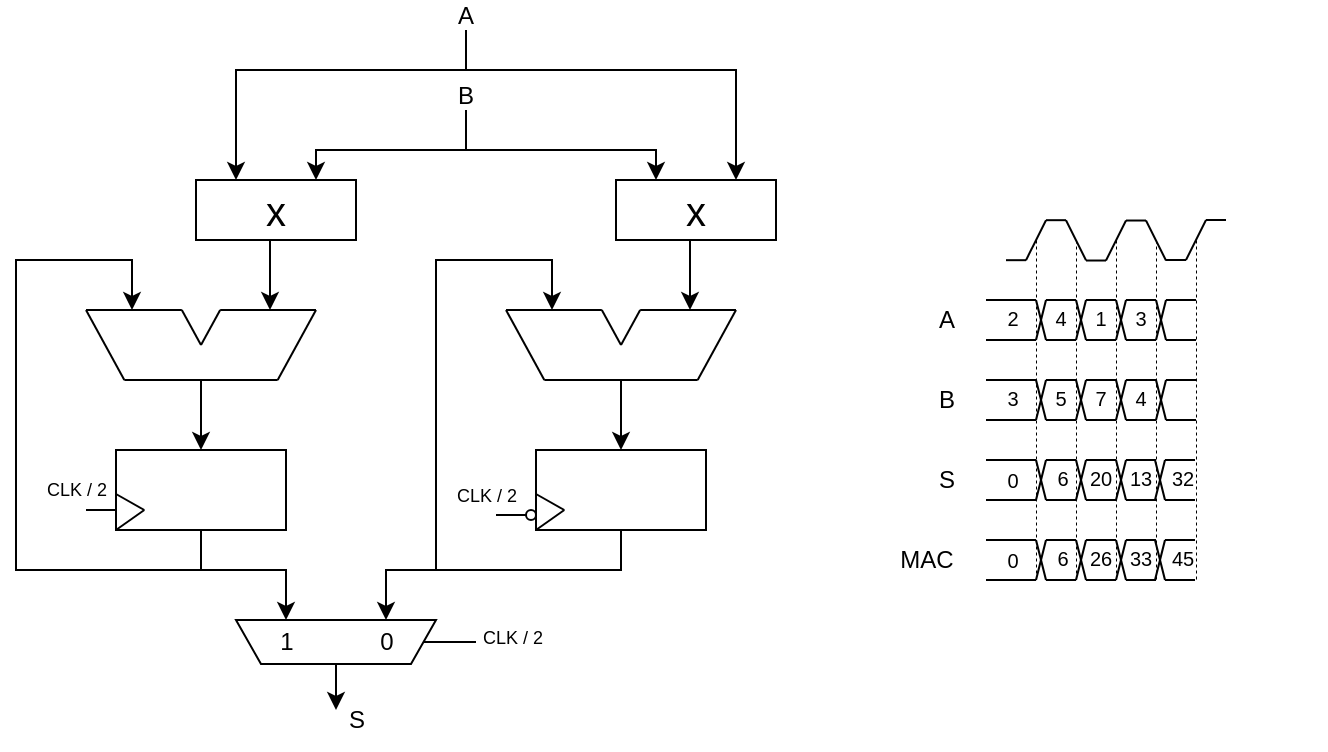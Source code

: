 <mxfile version="22.1.11" type="device">
  <diagram name="Pagina-1" id="aMgr-Xb3KxcsmVH89gSf">
    <mxGraphModel dx="899" dy="664" grid="1" gridSize="5" guides="1" tooltips="1" connect="1" arrows="1" fold="1" page="1" pageScale="1" pageWidth="1169" pageHeight="827" math="0" shadow="0">
      <root>
        <mxCell id="0" />
        <mxCell id="1" parent="0" />
        <mxCell id="yQk6izIEa5HROMqP-3UN-114" style="edgeStyle=orthogonalEdgeStyle;rounded=0;orthogonalLoop=1;jettySize=auto;html=1;entryX=0.25;entryY=0;entryDx=0;entryDy=0;" parent="1" target="yQk6izIEa5HROMqP-3UN-28" edge="1">
          <mxGeometry relative="1" as="geometry">
            <Array as="points">
              <mxPoint x="515" y="85" />
              <mxPoint x="400" y="85" />
            </Array>
            <mxPoint x="515" y="70" as="sourcePoint" />
          </mxGeometry>
        </mxCell>
        <mxCell id="yQk6izIEa5HROMqP-3UN-115" style="edgeStyle=orthogonalEdgeStyle;rounded=0;orthogonalLoop=1;jettySize=auto;html=1;entryX=0.75;entryY=0;entryDx=0;entryDy=0;exitX=0.5;exitY=1;exitDx=0;exitDy=0;" parent="1" source="edqAift9cB1q6xz6t763-1" target="yQk6izIEa5HROMqP-3UN-80" edge="1">
          <mxGeometry relative="1" as="geometry">
            <Array as="points">
              <mxPoint x="515" y="85" />
              <mxPoint x="650" y="85" />
            </Array>
            <mxPoint x="515" y="70" as="sourcePoint" />
          </mxGeometry>
        </mxCell>
        <mxCell id="yQk6izIEa5HROMqP-3UN-112" style="edgeStyle=orthogonalEdgeStyle;rounded=0;orthogonalLoop=1;jettySize=auto;html=1;entryX=0.25;entryY=0;entryDx=0;entryDy=0;" parent="1" target="yQk6izIEa5HROMqP-3UN-80" edge="1">
          <mxGeometry relative="1" as="geometry">
            <Array as="points">
              <mxPoint x="515" y="125" />
              <mxPoint x="610" y="125" />
            </Array>
            <mxPoint x="515" y="106" as="sourcePoint" />
          </mxGeometry>
        </mxCell>
        <mxCell id="yQk6izIEa5HROMqP-3UN-113" style="edgeStyle=orthogonalEdgeStyle;rounded=0;orthogonalLoop=1;jettySize=auto;html=1;entryX=0.75;entryY=0;entryDx=0;entryDy=0;exitX=0.5;exitY=1;exitDx=0;exitDy=0;" parent="1" source="edqAift9cB1q6xz6t763-2" target="yQk6izIEa5HROMqP-3UN-28" edge="1">
          <mxGeometry relative="1" as="geometry">
            <Array as="points">
              <mxPoint x="515" y="125" />
              <mxPoint x="440" y="125" />
            </Array>
            <mxPoint x="515" y="106" as="sourcePoint" />
          </mxGeometry>
        </mxCell>
        <mxCell id="yQk6izIEa5HROMqP-3UN-61" value="" style="group" parent="1" vertex="1" connectable="0">
          <mxGeometry x="290" y="140" width="273" height="241" as="geometry" />
        </mxCell>
        <mxCell id="yQk6izIEa5HROMqP-3UN-18" style="edgeStyle=orthogonalEdgeStyle;rounded=0;orthogonalLoop=1;jettySize=auto;html=1;entryX=0.5;entryY=0;entryDx=0;entryDy=0;" parent="yQk6izIEa5HROMqP-3UN-61" source="yQk6izIEa5HROMqP-3UN-1" target="yQk6izIEa5HROMqP-3UN-13" edge="1">
          <mxGeometry relative="1" as="geometry" />
        </mxCell>
        <mxCell id="yQk6izIEa5HROMqP-3UN-1" value="" style="group;direction=east;rotation=0;movable=1;resizable=1;rotatable=1;deletable=1;editable=1;locked=0;connectable=1;points=[[0,0,0,0,0],[0,0.25,0,0,0],[0,0.5,0,0,0],[0,0.75,0,0,0],[0,1,0,0,0],[0.2,0,0,0,0],[0.25,1,0,0,0],[0.5,0,0,0,0],[0.5,1,0,0,0],[0.75,1,0,0,0],[0.8,0,0,0,0],[1,0,0,0,0],[1,0.25,0,0,0],[1,0.5,0,0,0],[1,0.75,0,0,0],[1,1,0,0,0]];" parent="yQk6izIEa5HROMqP-3UN-61" vertex="1" connectable="0">
          <mxGeometry x="35" y="65" width="115" height="35" as="geometry" />
        </mxCell>
        <mxCell id="yQk6izIEa5HROMqP-3UN-2" value="" style="endArrow=none;html=1;rounded=0;curved=1;" parent="yQk6izIEa5HROMqP-3UN-1" edge="1">
          <mxGeometry width="50" height="50" relative="1" as="geometry">
            <mxPoint as="sourcePoint" />
            <mxPoint x="47.917" as="targetPoint" />
          </mxGeometry>
        </mxCell>
        <mxCell id="yQk6izIEa5HROMqP-3UN-3" value="" style="endArrow=none;html=1;rounded=0;curved=1;" parent="yQk6izIEa5HROMqP-3UN-1" edge="1">
          <mxGeometry width="50" height="50" relative="1" as="geometry">
            <mxPoint x="47.917" as="sourcePoint" />
            <mxPoint x="57.5" y="17.5" as="targetPoint" />
          </mxGeometry>
        </mxCell>
        <mxCell id="yQk6izIEa5HROMqP-3UN-4" value="" style="endArrow=none;html=1;rounded=0;curved=1;" parent="yQk6izIEa5HROMqP-3UN-1" edge="1">
          <mxGeometry width="50" height="50" relative="1" as="geometry">
            <mxPoint x="57.5" y="17.5" as="sourcePoint" />
            <mxPoint x="67.083" as="targetPoint" />
          </mxGeometry>
        </mxCell>
        <mxCell id="yQk6izIEa5HROMqP-3UN-5" value="" style="endArrow=none;html=1;rounded=0;curved=1;" parent="yQk6izIEa5HROMqP-3UN-1" edge="1">
          <mxGeometry width="50" height="50" relative="1" as="geometry">
            <mxPoint x="67.083" as="sourcePoint" />
            <mxPoint x="115" as="targetPoint" />
          </mxGeometry>
        </mxCell>
        <mxCell id="yQk6izIEa5HROMqP-3UN-6" value="" style="endArrow=none;html=1;rounded=0;curved=1;" parent="yQk6izIEa5HROMqP-3UN-1" edge="1">
          <mxGeometry width="50" height="50" relative="1" as="geometry">
            <mxPoint x="19.167" y="35.0" as="sourcePoint" />
            <mxPoint as="targetPoint" />
          </mxGeometry>
        </mxCell>
        <mxCell id="yQk6izIEa5HROMqP-3UN-7" value="" style="endArrow=none;html=1;rounded=0;curved=1;" parent="yQk6izIEa5HROMqP-3UN-1" edge="1">
          <mxGeometry width="50" height="50" relative="1" as="geometry">
            <mxPoint x="19.167" y="35.0" as="sourcePoint" />
            <mxPoint x="95.833" y="35.0" as="targetPoint" />
          </mxGeometry>
        </mxCell>
        <mxCell id="yQk6izIEa5HROMqP-3UN-8" value="" style="endArrow=none;html=1;rounded=0;" parent="yQk6izIEa5HROMqP-3UN-1" edge="1">
          <mxGeometry width="50" height="50" relative="1" as="geometry">
            <mxPoint x="115" as="sourcePoint" />
            <mxPoint x="95.833" y="35.0" as="targetPoint" />
            <Array as="points" />
          </mxGeometry>
        </mxCell>
        <mxCell id="yQk6izIEa5HROMqP-3UN-19" value="" style="group" parent="yQk6izIEa5HROMqP-3UN-61" vertex="1" connectable="0">
          <mxGeometry x="50" y="135" width="85" height="40" as="geometry" />
        </mxCell>
        <mxCell id="yQk6izIEa5HROMqP-3UN-102" style="edgeStyle=orthogonalEdgeStyle;rounded=0;orthogonalLoop=1;jettySize=auto;html=1;exitX=0;exitY=0.75;exitDx=0;exitDy=0;endArrow=none;endFill=0;" parent="yQk6izIEa5HROMqP-3UN-19" source="yQk6izIEa5HROMqP-3UN-13" edge="1">
          <mxGeometry relative="1" as="geometry">
            <mxPoint x="-15" y="30.19" as="targetPoint" />
          </mxGeometry>
        </mxCell>
        <mxCell id="yQk6izIEa5HROMqP-3UN-13" value="" style="rounded=0;whiteSpace=wrap;html=1;" parent="yQk6izIEa5HROMqP-3UN-19" vertex="1">
          <mxGeometry width="85" height="40" as="geometry" />
        </mxCell>
        <mxCell id="yQk6izIEa5HROMqP-3UN-14" value="" style="endArrow=none;html=1;rounded=0;curved=1;" parent="yQk6izIEa5HROMqP-3UN-19" edge="1">
          <mxGeometry width="50" height="50" relative="1" as="geometry">
            <mxPoint y="40" as="sourcePoint" />
            <mxPoint x="14.167" y="30" as="targetPoint" />
          </mxGeometry>
        </mxCell>
        <mxCell id="yQk6izIEa5HROMqP-3UN-15" value="" style="endArrow=none;html=1;rounded=0;curved=1;" parent="yQk6izIEa5HROMqP-3UN-19" edge="1">
          <mxGeometry width="50" height="50" relative="1" as="geometry">
            <mxPoint y="22" as="sourcePoint" />
            <mxPoint x="14.167" y="30" as="targetPoint" />
          </mxGeometry>
        </mxCell>
        <mxCell id="yQk6izIEa5HROMqP-3UN-20" style="edgeStyle=orthogonalEdgeStyle;rounded=0;orthogonalLoop=1;jettySize=auto;html=1;entryX=0.2;entryY=0;entryDx=0;entryDy=0;entryPerimeter=0;exitX=0.5;exitY=1;exitDx=0;exitDy=0;" parent="yQk6izIEa5HROMqP-3UN-61" source="yQk6izIEa5HROMqP-3UN-13" target="yQk6izIEa5HROMqP-3UN-1" edge="1">
          <mxGeometry relative="1" as="geometry">
            <mxPoint x="90.0" y="230" as="targetPoint" />
            <mxPoint x="90" y="180" as="sourcePoint" />
            <Array as="points">
              <mxPoint x="93" y="195" />
              <mxPoint y="195" />
              <mxPoint y="40" />
              <mxPoint x="58" y="40" />
            </Array>
          </mxGeometry>
        </mxCell>
        <mxCell id="yQk6izIEa5HROMqP-3UN-26" style="edgeStyle=orthogonalEdgeStyle;rounded=0;orthogonalLoop=1;jettySize=auto;html=1;entryX=0.8;entryY=0;entryDx=0;entryDy=0;entryPerimeter=0;exitX=0.5;exitY=1;exitDx=0;exitDy=0;" parent="yQk6izIEa5HROMqP-3UN-61" source="yQk6izIEa5HROMqP-3UN-28" target="yQk6izIEa5HROMqP-3UN-1" edge="1">
          <mxGeometry relative="1" as="geometry">
            <mxPoint x="125" as="sourcePoint" />
          </mxGeometry>
        </mxCell>
        <mxCell id="yQk6izIEa5HROMqP-3UN-28" value="&lt;font style=&quot;font-size: 20px;&quot;&gt;x&lt;/font&gt;" style="rounded=0;whiteSpace=wrap;html=1;rotation=0;" parent="yQk6izIEa5HROMqP-3UN-61" vertex="1">
          <mxGeometry x="90" width="80" height="30" as="geometry" />
        </mxCell>
        <mxCell id="yQk6izIEa5HROMqP-3UN-116" value="CLK / 2" style="text;html=1;align=center;verticalAlign=middle;resizable=0;points=[];autosize=1;strokeColor=none;fillColor=none;fontSize=9;" parent="yQk6izIEa5HROMqP-3UN-61" vertex="1">
          <mxGeometry x="223" y="216" width="50" height="25" as="geometry" />
        </mxCell>
        <mxCell id="yQk6izIEa5HROMqP-3UN-118" value="CLK / 2" style="text;html=1;align=center;verticalAlign=middle;resizable=0;points=[];autosize=1;strokeColor=none;fillColor=none;fontSize=9;" parent="yQk6izIEa5HROMqP-3UN-61" vertex="1">
          <mxGeometry x="5" y="142.5" width="50" height="25" as="geometry" />
        </mxCell>
        <mxCell id="yQk6izIEa5HROMqP-3UN-64" value="" style="group" parent="1" vertex="1" connectable="0">
          <mxGeometry x="500" y="140.0" width="170" height="195" as="geometry" />
        </mxCell>
        <mxCell id="yQk6izIEa5HROMqP-3UN-65" style="edgeStyle=orthogonalEdgeStyle;rounded=0;orthogonalLoop=1;jettySize=auto;html=1;entryX=0.5;entryY=0;entryDx=0;entryDy=0;" parent="yQk6izIEa5HROMqP-3UN-64" source="yQk6izIEa5HROMqP-3UN-66" target="yQk6izIEa5HROMqP-3UN-75" edge="1">
          <mxGeometry relative="1" as="geometry" />
        </mxCell>
        <mxCell id="yQk6izIEa5HROMqP-3UN-66" value="" style="group;direction=east;rotation=0;movable=1;resizable=1;rotatable=1;deletable=1;editable=1;locked=0;connectable=1;points=[[0,0,0,0,0],[0,0.25,0,0,0],[0,0.5,0,0,0],[0,0.75,0,0,0],[0,1,0,0,0],[0.2,0,0,0,0],[0.25,1,0,0,0],[0.5,0,0,0,0],[0.5,1,0,0,0],[0.75,1,0,0,0],[0.8,0,0,0,0],[1,0,0,0,0],[1,0.25,0,0,0],[1,0.5,0,0,0],[1,0.75,0,0,0],[1,1,0,0,0]];" parent="yQk6izIEa5HROMqP-3UN-64" vertex="1" connectable="0">
          <mxGeometry x="35" y="65" width="115" height="35" as="geometry" />
        </mxCell>
        <mxCell id="yQk6izIEa5HROMqP-3UN-67" value="" style="endArrow=none;html=1;rounded=0;curved=1;" parent="yQk6izIEa5HROMqP-3UN-66" edge="1">
          <mxGeometry width="50" height="50" relative="1" as="geometry">
            <mxPoint as="sourcePoint" />
            <mxPoint x="47.917" as="targetPoint" />
          </mxGeometry>
        </mxCell>
        <mxCell id="yQk6izIEa5HROMqP-3UN-68" value="" style="endArrow=none;html=1;rounded=0;curved=1;" parent="yQk6izIEa5HROMqP-3UN-66" edge="1">
          <mxGeometry width="50" height="50" relative="1" as="geometry">
            <mxPoint x="47.917" as="sourcePoint" />
            <mxPoint x="57.5" y="17.5" as="targetPoint" />
          </mxGeometry>
        </mxCell>
        <mxCell id="yQk6izIEa5HROMqP-3UN-69" value="" style="endArrow=none;html=1;rounded=0;curved=1;" parent="yQk6izIEa5HROMqP-3UN-66" edge="1">
          <mxGeometry width="50" height="50" relative="1" as="geometry">
            <mxPoint x="57.5" y="17.5" as="sourcePoint" />
            <mxPoint x="67.083" as="targetPoint" />
          </mxGeometry>
        </mxCell>
        <mxCell id="yQk6izIEa5HROMqP-3UN-70" value="" style="endArrow=none;html=1;rounded=0;curved=1;" parent="yQk6izIEa5HROMqP-3UN-66" edge="1">
          <mxGeometry width="50" height="50" relative="1" as="geometry">
            <mxPoint x="67.083" as="sourcePoint" />
            <mxPoint x="115" as="targetPoint" />
          </mxGeometry>
        </mxCell>
        <mxCell id="yQk6izIEa5HROMqP-3UN-71" value="" style="endArrow=none;html=1;rounded=0;curved=1;" parent="yQk6izIEa5HROMqP-3UN-66" edge="1">
          <mxGeometry width="50" height="50" relative="1" as="geometry">
            <mxPoint x="19.167" y="35.0" as="sourcePoint" />
            <mxPoint as="targetPoint" />
          </mxGeometry>
        </mxCell>
        <mxCell id="yQk6izIEa5HROMqP-3UN-72" value="" style="endArrow=none;html=1;rounded=0;curved=1;" parent="yQk6izIEa5HROMqP-3UN-66" edge="1">
          <mxGeometry width="50" height="50" relative="1" as="geometry">
            <mxPoint x="19.167" y="35.0" as="sourcePoint" />
            <mxPoint x="95.833" y="35.0" as="targetPoint" />
          </mxGeometry>
        </mxCell>
        <mxCell id="yQk6izIEa5HROMqP-3UN-73" value="" style="endArrow=none;html=1;rounded=0;" parent="yQk6izIEa5HROMqP-3UN-66" edge="1">
          <mxGeometry width="50" height="50" relative="1" as="geometry">
            <mxPoint x="115" as="sourcePoint" />
            <mxPoint x="95.833" y="35.0" as="targetPoint" />
            <Array as="points" />
          </mxGeometry>
        </mxCell>
        <mxCell id="yQk6izIEa5HROMqP-3UN-74" value="" style="group" parent="yQk6izIEa5HROMqP-3UN-64" vertex="1" connectable="0">
          <mxGeometry x="50" y="135" width="85" height="40" as="geometry" />
        </mxCell>
        <mxCell id="yQk6izIEa5HROMqP-3UN-75" value="" style="rounded=0;whiteSpace=wrap;html=1;" parent="yQk6izIEa5HROMqP-3UN-74" vertex="1">
          <mxGeometry width="85" height="40" as="geometry" />
        </mxCell>
        <mxCell id="yQk6izIEa5HROMqP-3UN-76" value="" style="endArrow=none;html=1;rounded=0;curved=1;" parent="yQk6izIEa5HROMqP-3UN-74" edge="1">
          <mxGeometry width="50" height="50" relative="1" as="geometry">
            <mxPoint y="40" as="sourcePoint" />
            <mxPoint x="14.167" y="30" as="targetPoint" />
          </mxGeometry>
        </mxCell>
        <mxCell id="yQk6izIEa5HROMqP-3UN-77" value="" style="endArrow=none;html=1;rounded=0;curved=1;" parent="yQk6izIEa5HROMqP-3UN-74" edge="1">
          <mxGeometry width="50" height="50" relative="1" as="geometry">
            <mxPoint y="22" as="sourcePoint" />
            <mxPoint x="14.167" y="30" as="targetPoint" />
          </mxGeometry>
        </mxCell>
        <mxCell id="yQk6izIEa5HROMqP-3UN-78" style="edgeStyle=orthogonalEdgeStyle;rounded=0;orthogonalLoop=1;jettySize=auto;html=1;entryX=0.2;entryY=0;entryDx=0;entryDy=0;entryPerimeter=0;exitX=0.5;exitY=1;exitDx=0;exitDy=0;" parent="yQk6izIEa5HROMqP-3UN-64" source="yQk6izIEa5HROMqP-3UN-75" target="yQk6izIEa5HROMqP-3UN-66" edge="1">
          <mxGeometry relative="1" as="geometry">
            <mxPoint x="90.0" y="230" as="targetPoint" />
            <mxPoint x="90" y="180" as="sourcePoint" />
            <Array as="points">
              <mxPoint x="93" y="195" />
              <mxPoint y="195" />
              <mxPoint y="40" />
              <mxPoint x="58" y="40" />
            </Array>
          </mxGeometry>
        </mxCell>
        <mxCell id="yQk6izIEa5HROMqP-3UN-79" style="edgeStyle=orthogonalEdgeStyle;rounded=0;orthogonalLoop=1;jettySize=auto;html=1;entryX=0.8;entryY=0;entryDx=0;entryDy=0;entryPerimeter=0;exitX=0.5;exitY=1;exitDx=0;exitDy=0;" parent="yQk6izIEa5HROMqP-3UN-64" source="yQk6izIEa5HROMqP-3UN-80" target="yQk6izIEa5HROMqP-3UN-66" edge="1">
          <mxGeometry relative="1" as="geometry">
            <mxPoint x="125" as="sourcePoint" />
          </mxGeometry>
        </mxCell>
        <mxCell id="yQk6izIEa5HROMqP-3UN-80" value="&lt;font style=&quot;font-size: 20px;&quot;&gt;x&lt;/font&gt;" style="rounded=0;whiteSpace=wrap;html=1;rotation=0;" parent="yQk6izIEa5HROMqP-3UN-64" vertex="1">
          <mxGeometry x="90" width="80" height="30" as="geometry" />
        </mxCell>
        <mxCell id="yQk6izIEa5HROMqP-3UN-108" style="edgeStyle=orthogonalEdgeStyle;rounded=0;orthogonalLoop=1;jettySize=auto;html=1;exitX=0;exitY=0.5;exitDx=0;exitDy=0;exitPerimeter=0;endArrow=none;endFill=0;" parent="yQk6izIEa5HROMqP-3UN-64" source="yQk6izIEa5HROMqP-3UN-107" edge="1">
          <mxGeometry relative="1" as="geometry">
            <mxPoint x="30" y="167.598" as="targetPoint" />
          </mxGeometry>
        </mxCell>
        <mxCell id="yQk6izIEa5HROMqP-3UN-107" value="" style="verticalLabelPosition=bottom;verticalAlign=top;html=1;shape=mxgraph.flowchart.on-page_reference;" parent="yQk6izIEa5HROMqP-3UN-64" vertex="1">
          <mxGeometry x="45" y="165.0" width="5" height="5" as="geometry" />
        </mxCell>
        <mxCell id="yQk6izIEa5HROMqP-3UN-117" value="CLK / 2" style="text;html=1;align=center;verticalAlign=middle;resizable=0;points=[];autosize=1;strokeColor=none;fillColor=none;fontSize=9;" parent="yQk6izIEa5HROMqP-3UN-64" vertex="1">
          <mxGeometry y="145.0" width="50" height="25" as="geometry" />
        </mxCell>
        <mxCell id="yQk6izIEa5HROMqP-3UN-99" style="edgeStyle=orthogonalEdgeStyle;rounded=0;orthogonalLoop=1;jettySize=auto;html=1;exitX=0;exitY=0.5;exitDx=0;exitDy=0;endArrow=none;endFill=0;" parent="1" source="yQk6izIEa5HROMqP-3UN-96" edge="1">
          <mxGeometry relative="1" as="geometry">
            <mxPoint x="520" y="371" as="targetPoint" />
          </mxGeometry>
        </mxCell>
        <mxCell id="yQk6izIEa5HROMqP-3UN-101" style="edgeStyle=orthogonalEdgeStyle;rounded=0;orthogonalLoop=1;jettySize=auto;html=1;exitX=0.5;exitY=0;exitDx=0;exitDy=0;" parent="1" source="yQk6izIEa5HROMqP-3UN-96" edge="1">
          <mxGeometry relative="1" as="geometry">
            <mxPoint x="450" y="405" as="targetPoint" />
          </mxGeometry>
        </mxCell>
        <mxCell id="yQk6izIEa5HROMqP-3UN-96" value="" style="shape=trapezoid;perimeter=trapezoidPerimeter;whiteSpace=wrap;html=1;fixedSize=1;rotation=-180;size=12.5;" parent="1" vertex="1">
          <mxGeometry x="400" y="360" width="100" height="22" as="geometry" />
        </mxCell>
        <mxCell id="yQk6izIEa5HROMqP-3UN-97" style="edgeStyle=orthogonalEdgeStyle;rounded=0;orthogonalLoop=1;jettySize=auto;html=1;entryX=0.25;entryY=1;entryDx=0;entryDy=0;" parent="1" source="yQk6izIEa5HROMqP-3UN-75" target="yQk6izIEa5HROMqP-3UN-96" edge="1">
          <mxGeometry relative="1" as="geometry">
            <Array as="points">
              <mxPoint x="593" y="335" />
              <mxPoint x="475" y="335" />
            </Array>
          </mxGeometry>
        </mxCell>
        <mxCell id="yQk6izIEa5HROMqP-3UN-98" style="edgeStyle=orthogonalEdgeStyle;rounded=0;orthogonalLoop=1;jettySize=auto;html=1;exitX=0.5;exitY=1;exitDx=0;exitDy=0;entryX=0.75;entryY=1;entryDx=0;entryDy=0;" parent="1" source="yQk6izIEa5HROMqP-3UN-13" target="yQk6izIEa5HROMqP-3UN-96" edge="1">
          <mxGeometry relative="1" as="geometry">
            <Array as="points">
              <mxPoint x="383" y="335" />
              <mxPoint x="425" y="335" />
            </Array>
          </mxGeometry>
        </mxCell>
        <mxCell id="4A71q6UhintkqL5cM5Lv-1" value="0" style="text;html=1;align=center;verticalAlign=middle;resizable=0;points=[];autosize=1;strokeColor=none;fillColor=none;" parent="1" vertex="1">
          <mxGeometry x="460" y="356" width="30" height="30" as="geometry" />
        </mxCell>
        <mxCell id="4A71q6UhintkqL5cM5Lv-2" value="1" style="text;html=1;align=center;verticalAlign=middle;resizable=0;points=[];autosize=1;strokeColor=none;fillColor=none;" parent="1" vertex="1">
          <mxGeometry x="410" y="356" width="30" height="30" as="geometry" />
        </mxCell>
        <mxCell id="4A71q6UhintkqL5cM5Lv-3" value="" style="group" parent="1" connectable="0" vertex="1">
          <mxGeometry x="785" y="160.0" width="160" height="20.26" as="geometry" />
        </mxCell>
        <mxCell id="4A71q6UhintkqL5cM5Lv-4" value="" style="endArrow=none;html=1;rounded=0;" parent="4A71q6UhintkqL5cM5Lv-3" edge="1">
          <mxGeometry width="50" height="50" relative="1" as="geometry">
            <mxPoint x="40" y="20.26" as="sourcePoint" />
            <mxPoint x="50" y="20.26" as="targetPoint" />
          </mxGeometry>
        </mxCell>
        <mxCell id="4A71q6UhintkqL5cM5Lv-5" value="" style="endArrow=none;html=1;rounded=0;endSize=3;endFill=0;" parent="4A71q6UhintkqL5cM5Lv-3" edge="1">
          <mxGeometry width="50" height="50" relative="1" as="geometry">
            <mxPoint x="50" y="20.26" as="sourcePoint" />
            <mxPoint x="60" y="0.26" as="targetPoint" />
          </mxGeometry>
        </mxCell>
        <mxCell id="4A71q6UhintkqL5cM5Lv-6" value="" style="endArrow=none;html=1;rounded=0;" parent="4A71q6UhintkqL5cM5Lv-3" edge="1">
          <mxGeometry width="50" height="50" relative="1" as="geometry">
            <mxPoint x="70" y="0.26" as="sourcePoint" />
            <mxPoint x="60" y="0.26" as="targetPoint" />
          </mxGeometry>
        </mxCell>
        <mxCell id="4A71q6UhintkqL5cM5Lv-7" value="" style="endArrow=none;html=1;rounded=0;" parent="4A71q6UhintkqL5cM5Lv-3" edge="1">
          <mxGeometry width="50" height="50" relative="1" as="geometry">
            <mxPoint x="70" y="0.26" as="sourcePoint" />
            <mxPoint x="80" y="20.26" as="targetPoint" />
            <Array as="points" />
          </mxGeometry>
        </mxCell>
        <mxCell id="4A71q6UhintkqL5cM5Lv-8" value="" style="endArrow=none;html=1;rounded=0;" parent="4A71q6UhintkqL5cM5Lv-3" edge="1">
          <mxGeometry width="50" height="50" relative="1" as="geometry">
            <mxPoint y="20.09" as="sourcePoint" />
            <mxPoint x="10" y="20.09" as="targetPoint" />
          </mxGeometry>
        </mxCell>
        <mxCell id="4A71q6UhintkqL5cM5Lv-9" value="" style="endArrow=none;html=1;rounded=0;endSize=3;endFill=0;" parent="4A71q6UhintkqL5cM5Lv-3" edge="1">
          <mxGeometry width="50" height="50" relative="1" as="geometry">
            <mxPoint x="10" y="20.09" as="sourcePoint" />
            <mxPoint x="20" y="0.09" as="targetPoint" />
          </mxGeometry>
        </mxCell>
        <mxCell id="4A71q6UhintkqL5cM5Lv-10" value="" style="endArrow=none;html=1;rounded=0;" parent="4A71q6UhintkqL5cM5Lv-3" edge="1">
          <mxGeometry width="50" height="50" relative="1" as="geometry">
            <mxPoint x="30" y="0.09" as="sourcePoint" />
            <mxPoint x="20" y="0.09" as="targetPoint" />
          </mxGeometry>
        </mxCell>
        <mxCell id="4A71q6UhintkqL5cM5Lv-11" value="" style="endArrow=none;html=1;rounded=0;" parent="4A71q6UhintkqL5cM5Lv-3" edge="1">
          <mxGeometry width="50" height="50" relative="1" as="geometry">
            <mxPoint x="30" y="0.09" as="sourcePoint" />
            <mxPoint x="40" y="20.09" as="targetPoint" />
            <Array as="points" />
          </mxGeometry>
        </mxCell>
        <mxCell id="4A71q6UhintkqL5cM5Lv-16" value="" style="endArrow=none;html=1;rounded=0;" parent="4A71q6UhintkqL5cM5Lv-3" edge="1">
          <mxGeometry width="50" height="50" relative="1" as="geometry">
            <mxPoint x="80" y="20" as="sourcePoint" />
            <mxPoint x="90" y="20" as="targetPoint" />
          </mxGeometry>
        </mxCell>
        <mxCell id="4A71q6UhintkqL5cM5Lv-17" value="" style="endArrow=none;html=1;rounded=0;endSize=3;endFill=0;" parent="4A71q6UhintkqL5cM5Lv-3" edge="1">
          <mxGeometry width="50" height="50" relative="1" as="geometry">
            <mxPoint x="90" y="20" as="sourcePoint" />
            <mxPoint x="100" as="targetPoint" />
          </mxGeometry>
        </mxCell>
        <mxCell id="4A71q6UhintkqL5cM5Lv-18" value="" style="endArrow=none;html=1;rounded=0;" parent="4A71q6UhintkqL5cM5Lv-3" edge="1">
          <mxGeometry width="50" height="50" relative="1" as="geometry">
            <mxPoint x="110" as="sourcePoint" />
            <mxPoint x="100" as="targetPoint" />
          </mxGeometry>
        </mxCell>
        <mxCell id="4A71q6UhintkqL5cM5Lv-20" value="A" style="text;html=1;align=center;verticalAlign=middle;resizable=0;points=[];autosize=1;strokeColor=none;fillColor=none;" parent="1" vertex="1">
          <mxGeometry x="740" y="195" width="30" height="30" as="geometry" />
        </mxCell>
        <mxCell id="4A71q6UhintkqL5cM5Lv-21" value="B" style="text;html=1;align=center;verticalAlign=middle;resizable=0;points=[];autosize=1;strokeColor=none;fillColor=none;" parent="1" vertex="1">
          <mxGeometry x="740" y="235" width="30" height="30" as="geometry" />
        </mxCell>
        <mxCell id="4A71q6UhintkqL5cM5Lv-26" value="" style="endArrow=none;html=1;rounded=0;dashed=1;strokeWidth=0.5;" parent="1" edge="1">
          <mxGeometry width="50" height="50" relative="1" as="geometry">
            <mxPoint x="860" y="170" as="sourcePoint" />
            <mxPoint x="860" y="340" as="targetPoint" />
          </mxGeometry>
        </mxCell>
        <mxCell id="4A71q6UhintkqL5cM5Lv-27" value="" style="endArrow=none;html=1;rounded=0;dashed=1;strokeWidth=0.5;" parent="1" edge="1">
          <mxGeometry width="50" height="50" relative="1" as="geometry">
            <mxPoint x="880" y="170" as="sourcePoint" />
            <mxPoint x="880" y="340" as="targetPoint" />
          </mxGeometry>
        </mxCell>
        <mxCell id="4A71q6UhintkqL5cM5Lv-29" value="" style="endArrow=none;html=1;rounded=0;dashed=1;strokeWidth=0.5;" parent="1" edge="1">
          <mxGeometry width="50" height="50" relative="1" as="geometry">
            <mxPoint x="820" y="170" as="sourcePoint" />
            <mxPoint x="820" y="340" as="targetPoint" />
          </mxGeometry>
        </mxCell>
        <mxCell id="4A71q6UhintkqL5cM5Lv-30" value="" style="endArrow=none;html=1;rounded=0;dashed=1;strokeWidth=0.5;" parent="1" edge="1">
          <mxGeometry width="50" height="50" relative="1" as="geometry">
            <mxPoint x="840" y="170" as="sourcePoint" />
            <mxPoint x="840" y="340" as="targetPoint" />
          </mxGeometry>
        </mxCell>
        <mxCell id="4A71q6UhintkqL5cM5Lv-31" value="" style="endArrow=none;html=1;rounded=0;dashed=1;strokeWidth=0.5;" parent="1" edge="1">
          <mxGeometry width="50" height="50" relative="1" as="geometry">
            <mxPoint x="800" y="170" as="sourcePoint" />
            <mxPoint x="800" y="340" as="targetPoint" />
          </mxGeometry>
        </mxCell>
        <mxCell id="4A71q6UhintkqL5cM5Lv-39" value="S" style="text;html=1;align=center;verticalAlign=middle;resizable=0;points=[];autosize=1;strokeColor=none;fillColor=none;" parent="1" vertex="1">
          <mxGeometry x="740" y="275" width="30" height="30" as="geometry" />
        </mxCell>
        <mxCell id="4A71q6UhintkqL5cM5Lv-40" value="S" style="text;html=1;align=center;verticalAlign=middle;resizable=0;points=[];autosize=1;strokeColor=none;fillColor=none;" parent="1" vertex="1">
          <mxGeometry x="445" y="395" width="30" height="30" as="geometry" />
        </mxCell>
        <mxCell id="4A71q6UhintkqL5cM5Lv-71" value="&lt;font style=&quot;font-size: 10px;&quot;&gt;0&lt;/font&gt;" style="text;html=1;align=center;verticalAlign=middle;resizable=0;points=[];autosize=1;strokeColor=none;fillColor=none;" parent="1" vertex="1">
          <mxGeometry x="775" y="275" width="25" height="30" as="geometry" />
        </mxCell>
        <mxCell id="4A71q6UhintkqL5cM5Lv-72" value="" style="endArrow=none;html=1;rounded=0;" parent="1" edge="1">
          <mxGeometry width="50" height="50" relative="1" as="geometry">
            <mxPoint x="775" y="280" as="sourcePoint" />
            <mxPoint x="800" y="280" as="targetPoint" />
          </mxGeometry>
        </mxCell>
        <mxCell id="4A71q6UhintkqL5cM5Lv-73" value="" style="endArrow=none;html=1;rounded=0;" parent="1" edge="1">
          <mxGeometry width="50" height="50" relative="1" as="geometry">
            <mxPoint x="775" y="300" as="sourcePoint" />
            <mxPoint x="800" y="300" as="targetPoint" />
          </mxGeometry>
        </mxCell>
        <mxCell id="4A71q6UhintkqL5cM5Lv-77" value="" style="group" parent="1" connectable="0" vertex="1">
          <mxGeometry x="800" y="200" width="5" height="20" as="geometry" />
        </mxCell>
        <mxCell id="4A71q6UhintkqL5cM5Lv-78" value="" style="endArrow=none;html=1;rounded=0;" parent="4A71q6UhintkqL5cM5Lv-77" edge="1">
          <mxGeometry width="50" height="50" relative="1" as="geometry">
            <mxPoint as="sourcePoint" />
            <mxPoint x="5" y="20.0" as="targetPoint" />
            <Array as="points" />
          </mxGeometry>
        </mxCell>
        <mxCell id="4A71q6UhintkqL5cM5Lv-79" value="" style="endArrow=none;html=1;rounded=0;" parent="4A71q6UhintkqL5cM5Lv-77" edge="1">
          <mxGeometry width="50" height="50" relative="1" as="geometry">
            <mxPoint x="5" y="2.842e-14" as="sourcePoint" />
            <mxPoint y="20" as="targetPoint" />
            <Array as="points" />
          </mxGeometry>
        </mxCell>
        <mxCell id="4A71q6UhintkqL5cM5Lv-94" value="" style="endArrow=none;html=1;rounded=0;" parent="1" edge="1">
          <mxGeometry width="50" height="50" relative="1" as="geometry">
            <mxPoint x="775" y="200" as="sourcePoint" />
            <mxPoint x="800" y="200" as="targetPoint" />
          </mxGeometry>
        </mxCell>
        <mxCell id="4A71q6UhintkqL5cM5Lv-95" value="" style="endArrow=none;html=1;rounded=0;" parent="1" edge="1">
          <mxGeometry width="50" height="50" relative="1" as="geometry">
            <mxPoint x="775" y="220" as="sourcePoint" />
            <mxPoint x="800" y="220" as="targetPoint" />
          </mxGeometry>
        </mxCell>
        <mxCell id="4A71q6UhintkqL5cM5Lv-108" value="" style="endArrow=none;html=1;rounded=0;" parent="1" edge="1">
          <mxGeometry width="50" height="50" relative="1" as="geometry">
            <mxPoint x="805" y="200" as="sourcePoint" />
            <mxPoint x="820" y="200" as="targetPoint" />
          </mxGeometry>
        </mxCell>
        <mxCell id="4A71q6UhintkqL5cM5Lv-109" value="" style="endArrow=none;html=1;rounded=0;" parent="1" edge="1">
          <mxGeometry width="50" height="50" relative="1" as="geometry">
            <mxPoint x="805" y="220" as="sourcePoint" />
            <mxPoint x="820" y="220" as="targetPoint" />
          </mxGeometry>
        </mxCell>
        <mxCell id="4A71q6UhintkqL5cM5Lv-111" value="&lt;div style=&quot;&quot;&gt;&lt;span style=&quot;font-size: 10px; background-color: initial;&quot;&gt;2&lt;/span&gt;&lt;/div&gt;" style="text;html=1;align=center;verticalAlign=top;resizable=0;points=[];autosize=1;strokeColor=none;fillColor=none;horizontal=1;" parent="1" vertex="1">
          <mxGeometry x="775" y="195" width="25" height="30" as="geometry" />
        </mxCell>
        <mxCell id="4A71q6UhintkqL5cM5Lv-112" value="" style="group" parent="1" connectable="0" vertex="1">
          <mxGeometry x="820" y="200" width="5" height="20" as="geometry" />
        </mxCell>
        <mxCell id="4A71q6UhintkqL5cM5Lv-113" value="" style="endArrow=none;html=1;rounded=0;" parent="4A71q6UhintkqL5cM5Lv-112" edge="1">
          <mxGeometry width="50" height="50" relative="1" as="geometry">
            <mxPoint as="sourcePoint" />
            <mxPoint x="5" y="20.0" as="targetPoint" />
            <Array as="points" />
          </mxGeometry>
        </mxCell>
        <mxCell id="4A71q6UhintkqL5cM5Lv-114" value="" style="endArrow=none;html=1;rounded=0;" parent="4A71q6UhintkqL5cM5Lv-112" edge="1">
          <mxGeometry width="50" height="50" relative="1" as="geometry">
            <mxPoint x="5" y="2.842e-14" as="sourcePoint" />
            <mxPoint y="20" as="targetPoint" />
            <Array as="points" />
          </mxGeometry>
        </mxCell>
        <mxCell id="4A71q6UhintkqL5cM5Lv-116" value="&lt;div style=&quot;&quot;&gt;&lt;span style=&quot;font-size: 10px;&quot;&gt;4&lt;/span&gt;&lt;/div&gt;" style="text;html=1;align=center;verticalAlign=top;resizable=0;points=[];autosize=1;strokeColor=none;fillColor=none;horizontal=1;" parent="1" vertex="1">
          <mxGeometry x="799.5" y="195" width="25" height="30" as="geometry" />
        </mxCell>
        <mxCell id="4A71q6UhintkqL5cM5Lv-117" value="" style="endArrow=none;html=1;rounded=0;" parent="1" edge="1">
          <mxGeometry width="50" height="50" relative="1" as="geometry">
            <mxPoint x="825" y="200" as="sourcePoint" />
            <mxPoint x="840" y="200" as="targetPoint" />
          </mxGeometry>
        </mxCell>
        <mxCell id="4A71q6UhintkqL5cM5Lv-118" value="" style="endArrow=none;html=1;rounded=0;" parent="1" edge="1">
          <mxGeometry width="50" height="50" relative="1" as="geometry">
            <mxPoint x="825" y="220" as="sourcePoint" />
            <mxPoint x="840" y="220" as="targetPoint" />
          </mxGeometry>
        </mxCell>
        <mxCell id="4A71q6UhintkqL5cM5Lv-119" value="" style="group" parent="1" connectable="0" vertex="1">
          <mxGeometry x="840" y="200" width="5" height="20" as="geometry" />
        </mxCell>
        <mxCell id="4A71q6UhintkqL5cM5Lv-120" value="" style="endArrow=none;html=1;rounded=0;" parent="4A71q6UhintkqL5cM5Lv-119" edge="1">
          <mxGeometry width="50" height="50" relative="1" as="geometry">
            <mxPoint as="sourcePoint" />
            <mxPoint x="5" y="20.0" as="targetPoint" />
            <Array as="points" />
          </mxGeometry>
        </mxCell>
        <mxCell id="4A71q6UhintkqL5cM5Lv-121" value="" style="endArrow=none;html=1;rounded=0;" parent="4A71q6UhintkqL5cM5Lv-119" edge="1">
          <mxGeometry width="50" height="50" relative="1" as="geometry">
            <mxPoint x="5" y="2.842e-14" as="sourcePoint" />
            <mxPoint y="20" as="targetPoint" />
            <Array as="points" />
          </mxGeometry>
        </mxCell>
        <mxCell id="4A71q6UhintkqL5cM5Lv-122" value="" style="endArrow=none;html=1;rounded=0;" parent="1" edge="1">
          <mxGeometry width="50" height="50" relative="1" as="geometry">
            <mxPoint x="845" y="200" as="sourcePoint" />
            <mxPoint x="860" y="200" as="targetPoint" />
          </mxGeometry>
        </mxCell>
        <mxCell id="4A71q6UhintkqL5cM5Lv-123" value="" style="endArrow=none;html=1;rounded=0;" parent="1" edge="1">
          <mxGeometry width="50" height="50" relative="1" as="geometry">
            <mxPoint x="845" y="220" as="sourcePoint" />
            <mxPoint x="860" y="220" as="targetPoint" />
          </mxGeometry>
        </mxCell>
        <mxCell id="4A71q6UhintkqL5cM5Lv-124" value="&lt;div style=&quot;&quot;&gt;&lt;span style=&quot;font-size: 10px;&quot;&gt;1&lt;/span&gt;&lt;/div&gt;" style="text;html=1;align=center;verticalAlign=top;resizable=0;points=[];autosize=1;strokeColor=none;fillColor=none;horizontal=1;" parent="1" vertex="1">
          <mxGeometry x="819.5" y="195" width="25" height="30" as="geometry" />
        </mxCell>
        <mxCell id="4A71q6UhintkqL5cM5Lv-125" value="" style="group" parent="1" connectable="0" vertex="1">
          <mxGeometry x="800" y="240" width="5" height="20" as="geometry" />
        </mxCell>
        <mxCell id="4A71q6UhintkqL5cM5Lv-126" value="" style="endArrow=none;html=1;rounded=0;" parent="4A71q6UhintkqL5cM5Lv-125" edge="1">
          <mxGeometry width="50" height="50" relative="1" as="geometry">
            <mxPoint as="sourcePoint" />
            <mxPoint x="5" y="20.0" as="targetPoint" />
            <Array as="points" />
          </mxGeometry>
        </mxCell>
        <mxCell id="4A71q6UhintkqL5cM5Lv-127" value="" style="endArrow=none;html=1;rounded=0;" parent="4A71q6UhintkqL5cM5Lv-125" edge="1">
          <mxGeometry width="50" height="50" relative="1" as="geometry">
            <mxPoint x="5" y="2.842e-14" as="sourcePoint" />
            <mxPoint y="20" as="targetPoint" />
            <Array as="points" />
          </mxGeometry>
        </mxCell>
        <mxCell id="4A71q6UhintkqL5cM5Lv-135" value="" style="endArrow=none;html=1;rounded=0;" parent="1" edge="1">
          <mxGeometry width="50" height="50" relative="1" as="geometry">
            <mxPoint x="775" y="240" as="sourcePoint" />
            <mxPoint x="800" y="240" as="targetPoint" />
          </mxGeometry>
        </mxCell>
        <mxCell id="4A71q6UhintkqL5cM5Lv-136" value="" style="endArrow=none;html=1;rounded=0;" parent="1" edge="1">
          <mxGeometry width="50" height="50" relative="1" as="geometry">
            <mxPoint x="775" y="260" as="sourcePoint" />
            <mxPoint x="800" y="260" as="targetPoint" />
          </mxGeometry>
        </mxCell>
        <mxCell id="4A71q6UhintkqL5cM5Lv-137" value="" style="endArrow=none;html=1;rounded=0;" parent="1" edge="1">
          <mxGeometry width="50" height="50" relative="1" as="geometry">
            <mxPoint x="805" y="240" as="sourcePoint" />
            <mxPoint x="820" y="240" as="targetPoint" />
          </mxGeometry>
        </mxCell>
        <mxCell id="4A71q6UhintkqL5cM5Lv-138" value="" style="endArrow=none;html=1;rounded=0;" parent="1" edge="1">
          <mxGeometry width="50" height="50" relative="1" as="geometry">
            <mxPoint x="805" y="260" as="sourcePoint" />
            <mxPoint x="820" y="260" as="targetPoint" />
          </mxGeometry>
        </mxCell>
        <mxCell id="4A71q6UhintkqL5cM5Lv-139" value="&lt;div style=&quot;&quot;&gt;&lt;span style=&quot;font-size: 10px; background-color: initial;&quot;&gt;3&lt;/span&gt;&lt;/div&gt;" style="text;html=1;align=center;verticalAlign=top;resizable=0;points=[];autosize=1;strokeColor=none;fillColor=none;horizontal=1;" parent="1" vertex="1">
          <mxGeometry x="775" y="235" width="25" height="30" as="geometry" />
        </mxCell>
        <mxCell id="4A71q6UhintkqL5cM5Lv-140" value="" style="group" parent="1" connectable="0" vertex="1">
          <mxGeometry x="820" y="240" width="5" height="20" as="geometry" />
        </mxCell>
        <mxCell id="4A71q6UhintkqL5cM5Lv-141" value="" style="endArrow=none;html=1;rounded=0;" parent="4A71q6UhintkqL5cM5Lv-140" edge="1">
          <mxGeometry width="50" height="50" relative="1" as="geometry">
            <mxPoint as="sourcePoint" />
            <mxPoint x="5" y="20.0" as="targetPoint" />
            <Array as="points" />
          </mxGeometry>
        </mxCell>
        <mxCell id="4A71q6UhintkqL5cM5Lv-142" value="" style="endArrow=none;html=1;rounded=0;" parent="4A71q6UhintkqL5cM5Lv-140" edge="1">
          <mxGeometry width="50" height="50" relative="1" as="geometry">
            <mxPoint x="5" y="2.842e-14" as="sourcePoint" />
            <mxPoint y="20" as="targetPoint" />
            <Array as="points" />
          </mxGeometry>
        </mxCell>
        <mxCell id="4A71q6UhintkqL5cM5Lv-143" value="&lt;div style=&quot;&quot;&gt;&lt;span style=&quot;font-size: 10px;&quot;&gt;5&lt;/span&gt;&lt;/div&gt;" style="text;html=1;align=center;verticalAlign=top;resizable=0;points=[];autosize=1;strokeColor=none;fillColor=none;horizontal=1;" parent="1" vertex="1">
          <mxGeometry x="799.5" y="235" width="25" height="30" as="geometry" />
        </mxCell>
        <mxCell id="4A71q6UhintkqL5cM5Lv-144" value="" style="endArrow=none;html=1;rounded=0;" parent="1" edge="1">
          <mxGeometry width="50" height="50" relative="1" as="geometry">
            <mxPoint x="825" y="240" as="sourcePoint" />
            <mxPoint x="840" y="240" as="targetPoint" />
          </mxGeometry>
        </mxCell>
        <mxCell id="4A71q6UhintkqL5cM5Lv-145" value="" style="endArrow=none;html=1;rounded=0;" parent="1" edge="1">
          <mxGeometry width="50" height="50" relative="1" as="geometry">
            <mxPoint x="825" y="260" as="sourcePoint" />
            <mxPoint x="840" y="260" as="targetPoint" />
          </mxGeometry>
        </mxCell>
        <mxCell id="4A71q6UhintkqL5cM5Lv-146" value="" style="group" parent="1" connectable="0" vertex="1">
          <mxGeometry x="840" y="240" width="5" height="20" as="geometry" />
        </mxCell>
        <mxCell id="4A71q6UhintkqL5cM5Lv-147" value="" style="endArrow=none;html=1;rounded=0;" parent="4A71q6UhintkqL5cM5Lv-146" edge="1">
          <mxGeometry width="50" height="50" relative="1" as="geometry">
            <mxPoint as="sourcePoint" />
            <mxPoint x="5" y="20.0" as="targetPoint" />
            <Array as="points" />
          </mxGeometry>
        </mxCell>
        <mxCell id="4A71q6UhintkqL5cM5Lv-148" value="" style="endArrow=none;html=1;rounded=0;" parent="4A71q6UhintkqL5cM5Lv-146" edge="1">
          <mxGeometry width="50" height="50" relative="1" as="geometry">
            <mxPoint x="5" y="2.842e-14" as="sourcePoint" />
            <mxPoint y="20" as="targetPoint" />
            <Array as="points" />
          </mxGeometry>
        </mxCell>
        <mxCell id="4A71q6UhintkqL5cM5Lv-149" value="" style="endArrow=none;html=1;rounded=0;" parent="1" edge="1">
          <mxGeometry width="50" height="50" relative="1" as="geometry">
            <mxPoint x="845" y="240" as="sourcePoint" />
            <mxPoint x="860" y="240" as="targetPoint" />
          </mxGeometry>
        </mxCell>
        <mxCell id="4A71q6UhintkqL5cM5Lv-150" value="" style="endArrow=none;html=1;rounded=0;" parent="1" edge="1">
          <mxGeometry width="50" height="50" relative="1" as="geometry">
            <mxPoint x="845" y="260" as="sourcePoint" />
            <mxPoint x="860" y="260" as="targetPoint" />
          </mxGeometry>
        </mxCell>
        <mxCell id="4A71q6UhintkqL5cM5Lv-151" value="&lt;div style=&quot;&quot;&gt;&lt;span style=&quot;font-size: 10px;&quot;&gt;7&lt;/span&gt;&lt;/div&gt;" style="text;html=1;align=center;verticalAlign=top;resizable=0;points=[];autosize=1;strokeColor=none;fillColor=none;horizontal=1;" parent="1" vertex="1">
          <mxGeometry x="819.5" y="235" width="25" height="30" as="geometry" />
        </mxCell>
        <mxCell id="4A71q6UhintkqL5cM5Lv-170" value="" style="group" parent="1" connectable="0" vertex="1">
          <mxGeometry x="800" y="280" width="5" height="20" as="geometry" />
        </mxCell>
        <mxCell id="4A71q6UhintkqL5cM5Lv-171" value="" style="endArrow=none;html=1;rounded=0;" parent="4A71q6UhintkqL5cM5Lv-170" edge="1">
          <mxGeometry width="50" height="50" relative="1" as="geometry">
            <mxPoint as="sourcePoint" />
            <mxPoint x="5" y="20.0" as="targetPoint" />
            <Array as="points" />
          </mxGeometry>
        </mxCell>
        <mxCell id="4A71q6UhintkqL5cM5Lv-172" value="" style="endArrow=none;html=1;rounded=0;" parent="4A71q6UhintkqL5cM5Lv-170" edge="1">
          <mxGeometry width="50" height="50" relative="1" as="geometry">
            <mxPoint x="5" y="2.842e-14" as="sourcePoint" />
            <mxPoint y="20" as="targetPoint" />
            <Array as="points" />
          </mxGeometry>
        </mxCell>
        <mxCell id="4A71q6UhintkqL5cM5Lv-173" value="" style="endArrow=none;html=1;rounded=0;" parent="1" edge="1">
          <mxGeometry width="50" height="50" relative="1" as="geometry">
            <mxPoint x="805" y="280" as="sourcePoint" />
            <mxPoint x="820" y="280" as="targetPoint" />
          </mxGeometry>
        </mxCell>
        <mxCell id="4A71q6UhintkqL5cM5Lv-174" value="" style="endArrow=none;html=1;rounded=0;" parent="1" edge="1">
          <mxGeometry width="50" height="50" relative="1" as="geometry">
            <mxPoint x="805" y="300" as="sourcePoint" />
            <mxPoint x="820" y="300" as="targetPoint" />
          </mxGeometry>
        </mxCell>
        <mxCell id="4A71q6UhintkqL5cM5Lv-175" value="&lt;div style=&quot;&quot;&gt;&lt;span style=&quot;font-size: 10px; background-color: initial;&quot;&gt;6&lt;/span&gt;&lt;/div&gt;" style="text;html=1;align=center;verticalAlign=top;resizable=0;points=[];autosize=1;strokeColor=none;fillColor=none;horizontal=1;" parent="1" vertex="1">
          <mxGeometry x="800" y="275" width="25" height="30" as="geometry" />
        </mxCell>
        <mxCell id="4A71q6UhintkqL5cM5Lv-176" value="" style="group" parent="1" connectable="0" vertex="1">
          <mxGeometry x="820" y="280" width="5" height="20" as="geometry" />
        </mxCell>
        <mxCell id="4A71q6UhintkqL5cM5Lv-177" value="" style="endArrow=none;html=1;rounded=0;" parent="4A71q6UhintkqL5cM5Lv-176" edge="1">
          <mxGeometry width="50" height="50" relative="1" as="geometry">
            <mxPoint as="sourcePoint" />
            <mxPoint x="5" y="20.0" as="targetPoint" />
            <Array as="points" />
          </mxGeometry>
        </mxCell>
        <mxCell id="4A71q6UhintkqL5cM5Lv-178" value="" style="endArrow=none;html=1;rounded=0;" parent="4A71q6UhintkqL5cM5Lv-176" edge="1">
          <mxGeometry width="50" height="50" relative="1" as="geometry">
            <mxPoint x="5" y="2.842e-14" as="sourcePoint" />
            <mxPoint y="20" as="targetPoint" />
            <Array as="points" />
          </mxGeometry>
        </mxCell>
        <mxCell id="4A71q6UhintkqL5cM5Lv-179" value="&lt;div style=&quot;&quot;&gt;&lt;span style=&quot;font-size: 10px;&quot;&gt;20&lt;/span&gt;&lt;/div&gt;" style="text;html=1;align=center;verticalAlign=top;resizable=0;points=[];autosize=1;strokeColor=none;fillColor=none;horizontal=1;" parent="1" vertex="1">
          <mxGeometry x="817" y="275" width="30" height="30" as="geometry" />
        </mxCell>
        <mxCell id="4A71q6UhintkqL5cM5Lv-180" value="" style="endArrow=none;html=1;rounded=0;" parent="1" edge="1">
          <mxGeometry width="50" height="50" relative="1" as="geometry">
            <mxPoint x="825" y="280" as="sourcePoint" />
            <mxPoint x="840" y="280" as="targetPoint" />
          </mxGeometry>
        </mxCell>
        <mxCell id="4A71q6UhintkqL5cM5Lv-181" value="" style="endArrow=none;html=1;rounded=0;" parent="1" edge="1">
          <mxGeometry width="50" height="50" relative="1" as="geometry">
            <mxPoint x="825" y="300" as="sourcePoint" />
            <mxPoint x="840" y="300" as="targetPoint" />
          </mxGeometry>
        </mxCell>
        <mxCell id="4A71q6UhintkqL5cM5Lv-182" value="" style="group" parent="1" connectable="0" vertex="1">
          <mxGeometry x="840" y="280" width="5" height="20" as="geometry" />
        </mxCell>
        <mxCell id="4A71q6UhintkqL5cM5Lv-183" value="" style="endArrow=none;html=1;rounded=0;" parent="4A71q6UhintkqL5cM5Lv-182" edge="1">
          <mxGeometry width="50" height="50" relative="1" as="geometry">
            <mxPoint as="sourcePoint" />
            <mxPoint x="5" y="20.0" as="targetPoint" />
            <Array as="points" />
          </mxGeometry>
        </mxCell>
        <mxCell id="4A71q6UhintkqL5cM5Lv-184" value="" style="endArrow=none;html=1;rounded=0;" parent="4A71q6UhintkqL5cM5Lv-182" edge="1">
          <mxGeometry width="50" height="50" relative="1" as="geometry">
            <mxPoint x="5" y="2.842e-14" as="sourcePoint" />
            <mxPoint y="20" as="targetPoint" />
            <Array as="points" />
          </mxGeometry>
        </mxCell>
        <mxCell id="4A71q6UhintkqL5cM5Lv-185" value="" style="endArrow=none;html=1;rounded=0;" parent="1" edge="1">
          <mxGeometry width="50" height="50" relative="1" as="geometry">
            <mxPoint x="845" y="280" as="sourcePoint" />
            <mxPoint x="860" y="280" as="targetPoint" />
          </mxGeometry>
        </mxCell>
        <mxCell id="4A71q6UhintkqL5cM5Lv-186" value="" style="endArrow=none;html=1;rounded=0;" parent="1" edge="1">
          <mxGeometry width="50" height="50" relative="1" as="geometry">
            <mxPoint x="845" y="300" as="sourcePoint" />
            <mxPoint x="860" y="300" as="targetPoint" />
          </mxGeometry>
        </mxCell>
        <mxCell id="4A71q6UhintkqL5cM5Lv-187" value="&lt;div style=&quot;&quot;&gt;&lt;span style=&quot;font-size: 10px;&quot;&gt;13&lt;/span&gt;&lt;/div&gt;" style="text;html=1;align=center;verticalAlign=top;resizable=0;points=[];autosize=1;strokeColor=none;fillColor=none;horizontal=1;" parent="1" vertex="1">
          <mxGeometry x="837" y="275" width="30" height="30" as="geometry" />
        </mxCell>
        <mxCell id="4A71q6UhintkqL5cM5Lv-188" value="" style="group" parent="1" connectable="0" vertex="1">
          <mxGeometry x="860" y="200" width="5" height="20" as="geometry" />
        </mxCell>
        <mxCell id="4A71q6UhintkqL5cM5Lv-189" value="" style="endArrow=none;html=1;rounded=0;" parent="4A71q6UhintkqL5cM5Lv-188" edge="1">
          <mxGeometry width="50" height="50" relative="1" as="geometry">
            <mxPoint as="sourcePoint" />
            <mxPoint x="5" y="20.0" as="targetPoint" />
            <Array as="points" />
          </mxGeometry>
        </mxCell>
        <mxCell id="4A71q6UhintkqL5cM5Lv-190" value="" style="endArrow=none;html=1;rounded=0;" parent="4A71q6UhintkqL5cM5Lv-188" edge="1">
          <mxGeometry width="50" height="50" relative="1" as="geometry">
            <mxPoint x="5" y="2.842e-14" as="sourcePoint" />
            <mxPoint y="20" as="targetPoint" />
            <Array as="points" />
          </mxGeometry>
        </mxCell>
        <mxCell id="4A71q6UhintkqL5cM5Lv-191" value="" style="endArrow=none;html=1;rounded=0;" parent="1" edge="1">
          <mxGeometry width="50" height="50" relative="1" as="geometry">
            <mxPoint x="865" y="200" as="sourcePoint" />
            <mxPoint x="880" y="200" as="targetPoint" />
          </mxGeometry>
        </mxCell>
        <mxCell id="4A71q6UhintkqL5cM5Lv-192" value="" style="endArrow=none;html=1;rounded=0;" parent="1" edge="1">
          <mxGeometry width="50" height="50" relative="1" as="geometry">
            <mxPoint x="865" y="220" as="sourcePoint" />
            <mxPoint x="880" y="220" as="targetPoint" />
          </mxGeometry>
        </mxCell>
        <mxCell id="4A71q6UhintkqL5cM5Lv-193" value="&lt;div style=&quot;&quot;&gt;&lt;span style=&quot;font-size: 10px;&quot;&gt;3&lt;/span&gt;&lt;/div&gt;" style="text;html=1;align=center;verticalAlign=top;resizable=0;points=[];autosize=1;strokeColor=none;fillColor=none;horizontal=1;" parent="1" vertex="1">
          <mxGeometry x="839.5" y="195" width="25" height="30" as="geometry" />
        </mxCell>
        <mxCell id="4A71q6UhintkqL5cM5Lv-194" value="" style="group" parent="1" connectable="0" vertex="1">
          <mxGeometry x="860" y="240" width="5" height="20" as="geometry" />
        </mxCell>
        <mxCell id="4A71q6UhintkqL5cM5Lv-195" value="" style="endArrow=none;html=1;rounded=0;" parent="4A71q6UhintkqL5cM5Lv-194" edge="1">
          <mxGeometry width="50" height="50" relative="1" as="geometry">
            <mxPoint as="sourcePoint" />
            <mxPoint x="5" y="20.0" as="targetPoint" />
            <Array as="points" />
          </mxGeometry>
        </mxCell>
        <mxCell id="4A71q6UhintkqL5cM5Lv-196" value="" style="endArrow=none;html=1;rounded=0;" parent="4A71q6UhintkqL5cM5Lv-194" edge="1">
          <mxGeometry width="50" height="50" relative="1" as="geometry">
            <mxPoint x="5" y="2.842e-14" as="sourcePoint" />
            <mxPoint y="20" as="targetPoint" />
            <Array as="points" />
          </mxGeometry>
        </mxCell>
        <mxCell id="4A71q6UhintkqL5cM5Lv-197" value="" style="endArrow=none;html=1;rounded=0;" parent="1" edge="1">
          <mxGeometry width="50" height="50" relative="1" as="geometry">
            <mxPoint x="865" y="240" as="sourcePoint" />
            <mxPoint x="880" y="240" as="targetPoint" />
          </mxGeometry>
        </mxCell>
        <mxCell id="4A71q6UhintkqL5cM5Lv-198" value="" style="endArrow=none;html=1;rounded=0;" parent="1" edge="1">
          <mxGeometry width="50" height="50" relative="1" as="geometry">
            <mxPoint x="865" y="260" as="sourcePoint" />
            <mxPoint x="880" y="260" as="targetPoint" />
          </mxGeometry>
        </mxCell>
        <mxCell id="4A71q6UhintkqL5cM5Lv-199" value="&lt;div style=&quot;&quot;&gt;&lt;span style=&quot;font-size: 10px;&quot;&gt;4&lt;/span&gt;&lt;/div&gt;" style="text;html=1;align=center;verticalAlign=top;resizable=0;points=[];autosize=1;strokeColor=none;fillColor=none;horizontal=1;" parent="1" vertex="1">
          <mxGeometry x="839.5" y="235" width="25" height="30" as="geometry" />
        </mxCell>
        <mxCell id="4A71q6UhintkqL5cM5Lv-200" value="" style="group" parent="1" connectable="0" vertex="1">
          <mxGeometry x="859.5" y="280" width="5" height="20" as="geometry" />
        </mxCell>
        <mxCell id="4A71q6UhintkqL5cM5Lv-201" value="" style="endArrow=none;html=1;rounded=0;" parent="4A71q6UhintkqL5cM5Lv-200" edge="1">
          <mxGeometry width="50" height="50" relative="1" as="geometry">
            <mxPoint as="sourcePoint" />
            <mxPoint x="5" y="20.0" as="targetPoint" />
            <Array as="points" />
          </mxGeometry>
        </mxCell>
        <mxCell id="4A71q6UhintkqL5cM5Lv-202" value="" style="endArrow=none;html=1;rounded=0;" parent="4A71q6UhintkqL5cM5Lv-200" edge="1">
          <mxGeometry width="50" height="50" relative="1" as="geometry">
            <mxPoint x="5" y="2.842e-14" as="sourcePoint" />
            <mxPoint y="20" as="targetPoint" />
            <Array as="points" />
          </mxGeometry>
        </mxCell>
        <mxCell id="4A71q6UhintkqL5cM5Lv-203" value="" style="endArrow=none;html=1;rounded=0;" parent="1" edge="1">
          <mxGeometry width="50" height="50" relative="1" as="geometry">
            <mxPoint x="864.5" y="280" as="sourcePoint" />
            <mxPoint x="879.5" y="280" as="targetPoint" />
          </mxGeometry>
        </mxCell>
        <mxCell id="4A71q6UhintkqL5cM5Lv-204" value="" style="endArrow=none;html=1;rounded=0;" parent="1" edge="1">
          <mxGeometry width="50" height="50" relative="1" as="geometry">
            <mxPoint x="864.5" y="300" as="sourcePoint" />
            <mxPoint x="879.5" y="300" as="targetPoint" />
          </mxGeometry>
        </mxCell>
        <mxCell id="4A71q6UhintkqL5cM5Lv-205" value="&lt;div style=&quot;&quot;&gt;&lt;span style=&quot;font-size: 10px;&quot;&gt;32&lt;/span&gt;&lt;/div&gt;" style="text;html=1;align=center;verticalAlign=top;resizable=0;points=[];autosize=1;strokeColor=none;fillColor=none;horizontal=1;" parent="1" vertex="1">
          <mxGeometry x="857.5" y="275" width="30" height="30" as="geometry" />
        </mxCell>
        <mxCell id="4A71q6UhintkqL5cM5Lv-212" value="MAC" style="text;html=1;align=center;verticalAlign=middle;resizable=0;points=[];autosize=1;strokeColor=none;fillColor=none;" parent="1" vertex="1">
          <mxGeometry x="720" y="315" width="50" height="30" as="geometry" />
        </mxCell>
        <mxCell id="4A71q6UhintkqL5cM5Lv-213" value="&lt;font style=&quot;font-size: 10px;&quot;&gt;0&lt;/font&gt;" style="text;html=1;align=center;verticalAlign=middle;resizable=0;points=[];autosize=1;strokeColor=none;fillColor=none;" parent="1" vertex="1">
          <mxGeometry x="775" y="315" width="25" height="30" as="geometry" />
        </mxCell>
        <mxCell id="4A71q6UhintkqL5cM5Lv-214" value="" style="endArrow=none;html=1;rounded=0;" parent="1" edge="1">
          <mxGeometry width="50" height="50" relative="1" as="geometry">
            <mxPoint x="775" y="320" as="sourcePoint" />
            <mxPoint x="800" y="320" as="targetPoint" />
          </mxGeometry>
        </mxCell>
        <mxCell id="4A71q6UhintkqL5cM5Lv-215" value="" style="endArrow=none;html=1;rounded=0;" parent="1" edge="1">
          <mxGeometry width="50" height="50" relative="1" as="geometry">
            <mxPoint x="775" y="340" as="sourcePoint" />
            <mxPoint x="800" y="340" as="targetPoint" />
          </mxGeometry>
        </mxCell>
        <mxCell id="4A71q6UhintkqL5cM5Lv-216" value="" style="group" parent="1" connectable="0" vertex="1">
          <mxGeometry x="800" y="320" width="5" height="20" as="geometry" />
        </mxCell>
        <mxCell id="4A71q6UhintkqL5cM5Lv-217" value="" style="endArrow=none;html=1;rounded=0;" parent="4A71q6UhintkqL5cM5Lv-216" edge="1">
          <mxGeometry width="50" height="50" relative="1" as="geometry">
            <mxPoint as="sourcePoint" />
            <mxPoint x="5" y="20.0" as="targetPoint" />
            <Array as="points" />
          </mxGeometry>
        </mxCell>
        <mxCell id="4A71q6UhintkqL5cM5Lv-218" value="" style="endArrow=none;html=1;rounded=0;" parent="4A71q6UhintkqL5cM5Lv-216" edge="1">
          <mxGeometry width="50" height="50" relative="1" as="geometry">
            <mxPoint x="5" y="2.842e-14" as="sourcePoint" />
            <mxPoint y="20" as="targetPoint" />
            <Array as="points" />
          </mxGeometry>
        </mxCell>
        <mxCell id="4A71q6UhintkqL5cM5Lv-219" value="" style="endArrow=none;html=1;rounded=0;" parent="1" edge="1">
          <mxGeometry width="50" height="50" relative="1" as="geometry">
            <mxPoint x="805" y="320" as="sourcePoint" />
            <mxPoint x="820" y="320" as="targetPoint" />
          </mxGeometry>
        </mxCell>
        <mxCell id="4A71q6UhintkqL5cM5Lv-220" value="" style="endArrow=none;html=1;rounded=0;" parent="1" edge="1">
          <mxGeometry width="50" height="50" relative="1" as="geometry">
            <mxPoint x="805" y="340" as="sourcePoint" />
            <mxPoint x="820" y="340" as="targetPoint" />
          </mxGeometry>
        </mxCell>
        <mxCell id="4A71q6UhintkqL5cM5Lv-221" value="&lt;div style=&quot;&quot;&gt;&lt;span style=&quot;font-size: 10px; background-color: initial;&quot;&gt;6&lt;/span&gt;&lt;/div&gt;" style="text;html=1;align=center;verticalAlign=top;resizable=0;points=[];autosize=1;strokeColor=none;fillColor=none;horizontal=1;" parent="1" vertex="1">
          <mxGeometry x="800" y="315" width="25" height="30" as="geometry" />
        </mxCell>
        <mxCell id="4A71q6UhintkqL5cM5Lv-222" value="" style="group" parent="1" connectable="0" vertex="1">
          <mxGeometry x="820" y="320" width="5" height="20" as="geometry" />
        </mxCell>
        <mxCell id="4A71q6UhintkqL5cM5Lv-223" value="" style="endArrow=none;html=1;rounded=0;" parent="4A71q6UhintkqL5cM5Lv-222" edge="1">
          <mxGeometry width="50" height="50" relative="1" as="geometry">
            <mxPoint as="sourcePoint" />
            <mxPoint x="5" y="20.0" as="targetPoint" />
            <Array as="points" />
          </mxGeometry>
        </mxCell>
        <mxCell id="4A71q6UhintkqL5cM5Lv-224" value="" style="endArrow=none;html=1;rounded=0;" parent="4A71q6UhintkqL5cM5Lv-222" edge="1">
          <mxGeometry width="50" height="50" relative="1" as="geometry">
            <mxPoint x="5" y="2.842e-14" as="sourcePoint" />
            <mxPoint y="20" as="targetPoint" />
            <Array as="points" />
          </mxGeometry>
        </mxCell>
        <mxCell id="4A71q6UhintkqL5cM5Lv-225" value="&lt;div style=&quot;&quot;&gt;&lt;span style=&quot;font-size: 10px;&quot;&gt;26&lt;/span&gt;&lt;/div&gt;" style="text;html=1;align=center;verticalAlign=top;resizable=0;points=[];autosize=1;strokeColor=none;fillColor=none;horizontal=1;" parent="1" vertex="1">
          <mxGeometry x="817" y="315" width="30" height="30" as="geometry" />
        </mxCell>
        <mxCell id="4A71q6UhintkqL5cM5Lv-226" value="" style="endArrow=none;html=1;rounded=0;" parent="1" edge="1">
          <mxGeometry width="50" height="50" relative="1" as="geometry">
            <mxPoint x="825" y="320" as="sourcePoint" />
            <mxPoint x="840" y="320" as="targetPoint" />
          </mxGeometry>
        </mxCell>
        <mxCell id="4A71q6UhintkqL5cM5Lv-227" value="" style="endArrow=none;html=1;rounded=0;" parent="1" edge="1">
          <mxGeometry width="50" height="50" relative="1" as="geometry">
            <mxPoint x="825" y="340" as="sourcePoint" />
            <mxPoint x="840" y="340" as="targetPoint" />
          </mxGeometry>
        </mxCell>
        <mxCell id="4A71q6UhintkqL5cM5Lv-228" value="" style="group" parent="1" connectable="0" vertex="1">
          <mxGeometry x="840" y="320" width="5" height="20" as="geometry" />
        </mxCell>
        <mxCell id="4A71q6UhintkqL5cM5Lv-229" value="" style="endArrow=none;html=1;rounded=0;" parent="4A71q6UhintkqL5cM5Lv-228" edge="1">
          <mxGeometry width="50" height="50" relative="1" as="geometry">
            <mxPoint as="sourcePoint" />
            <mxPoint x="5" y="20.0" as="targetPoint" />
            <Array as="points" />
          </mxGeometry>
        </mxCell>
        <mxCell id="4A71q6UhintkqL5cM5Lv-230" value="" style="endArrow=none;html=1;rounded=0;" parent="4A71q6UhintkqL5cM5Lv-228" edge="1">
          <mxGeometry width="50" height="50" relative="1" as="geometry">
            <mxPoint x="5" y="2.842e-14" as="sourcePoint" />
            <mxPoint y="20" as="targetPoint" />
            <Array as="points" />
          </mxGeometry>
        </mxCell>
        <mxCell id="4A71q6UhintkqL5cM5Lv-231" value="" style="endArrow=none;html=1;rounded=0;" parent="1" edge="1">
          <mxGeometry width="50" height="50" relative="1" as="geometry">
            <mxPoint x="845" y="320" as="sourcePoint" />
            <mxPoint x="860" y="320" as="targetPoint" />
          </mxGeometry>
        </mxCell>
        <mxCell id="4A71q6UhintkqL5cM5Lv-232" value="" style="endArrow=none;html=1;rounded=0;" parent="1" edge="1">
          <mxGeometry width="50" height="50" relative="1" as="geometry">
            <mxPoint x="845" y="340" as="sourcePoint" />
            <mxPoint x="860" y="340" as="targetPoint" />
          </mxGeometry>
        </mxCell>
        <mxCell id="4A71q6UhintkqL5cM5Lv-233" value="&lt;div style=&quot;&quot;&gt;&lt;span style=&quot;font-size: 10px;&quot;&gt;33&lt;/span&gt;&lt;/div&gt;" style="text;html=1;align=center;verticalAlign=top;resizable=0;points=[];autosize=1;strokeColor=none;fillColor=none;horizontal=1;" parent="1" vertex="1">
          <mxGeometry x="837" y="315" width="30" height="30" as="geometry" />
        </mxCell>
        <mxCell id="4A71q6UhintkqL5cM5Lv-234" value="" style="group" parent="1" connectable="0" vertex="1">
          <mxGeometry x="859.5" y="320" width="5" height="20" as="geometry" />
        </mxCell>
        <mxCell id="4A71q6UhintkqL5cM5Lv-235" value="" style="endArrow=none;html=1;rounded=0;" parent="4A71q6UhintkqL5cM5Lv-234" edge="1">
          <mxGeometry width="50" height="50" relative="1" as="geometry">
            <mxPoint as="sourcePoint" />
            <mxPoint x="5" y="20.0" as="targetPoint" />
            <Array as="points" />
          </mxGeometry>
        </mxCell>
        <mxCell id="4A71q6UhintkqL5cM5Lv-236" value="" style="endArrow=none;html=1;rounded=0;" parent="4A71q6UhintkqL5cM5Lv-234" edge="1">
          <mxGeometry width="50" height="50" relative="1" as="geometry">
            <mxPoint x="5" y="2.842e-14" as="sourcePoint" />
            <mxPoint y="20" as="targetPoint" />
            <Array as="points" />
          </mxGeometry>
        </mxCell>
        <mxCell id="4A71q6UhintkqL5cM5Lv-237" value="" style="endArrow=none;html=1;rounded=0;" parent="1" edge="1">
          <mxGeometry width="50" height="50" relative="1" as="geometry">
            <mxPoint x="864.5" y="320" as="sourcePoint" />
            <mxPoint x="879.5" y="320" as="targetPoint" />
          </mxGeometry>
        </mxCell>
        <mxCell id="4A71q6UhintkqL5cM5Lv-238" value="" style="endArrow=none;html=1;rounded=0;" parent="1" edge="1">
          <mxGeometry width="50" height="50" relative="1" as="geometry">
            <mxPoint x="864.5" y="340" as="sourcePoint" />
            <mxPoint x="879.5" y="340" as="targetPoint" />
          </mxGeometry>
        </mxCell>
        <mxCell id="4A71q6UhintkqL5cM5Lv-239" value="&lt;div style=&quot;&quot;&gt;&lt;span style=&quot;font-size: 10px;&quot;&gt;45&lt;/span&gt;&lt;/div&gt;" style="text;html=1;align=center;verticalAlign=top;resizable=0;points=[];autosize=1;strokeColor=none;fillColor=none;horizontal=1;" parent="1" vertex="1">
          <mxGeometry x="857.5" y="315" width="30" height="30" as="geometry" />
        </mxCell>
        <mxCell id="edqAift9cB1q6xz6t763-1" value="A" style="text;html=1;strokeColor=none;fillColor=none;align=center;verticalAlign=middle;whiteSpace=wrap;rounded=0;" vertex="1" parent="1">
          <mxGeometry x="505" y="50" width="20" height="15" as="geometry" />
        </mxCell>
        <mxCell id="edqAift9cB1q6xz6t763-2" value="B" style="text;html=1;strokeColor=none;fillColor=none;align=center;verticalAlign=middle;whiteSpace=wrap;rounded=0;" vertex="1" parent="1">
          <mxGeometry x="505" y="90" width="20" height="15" as="geometry" />
        </mxCell>
      </root>
    </mxGraphModel>
  </diagram>
</mxfile>
